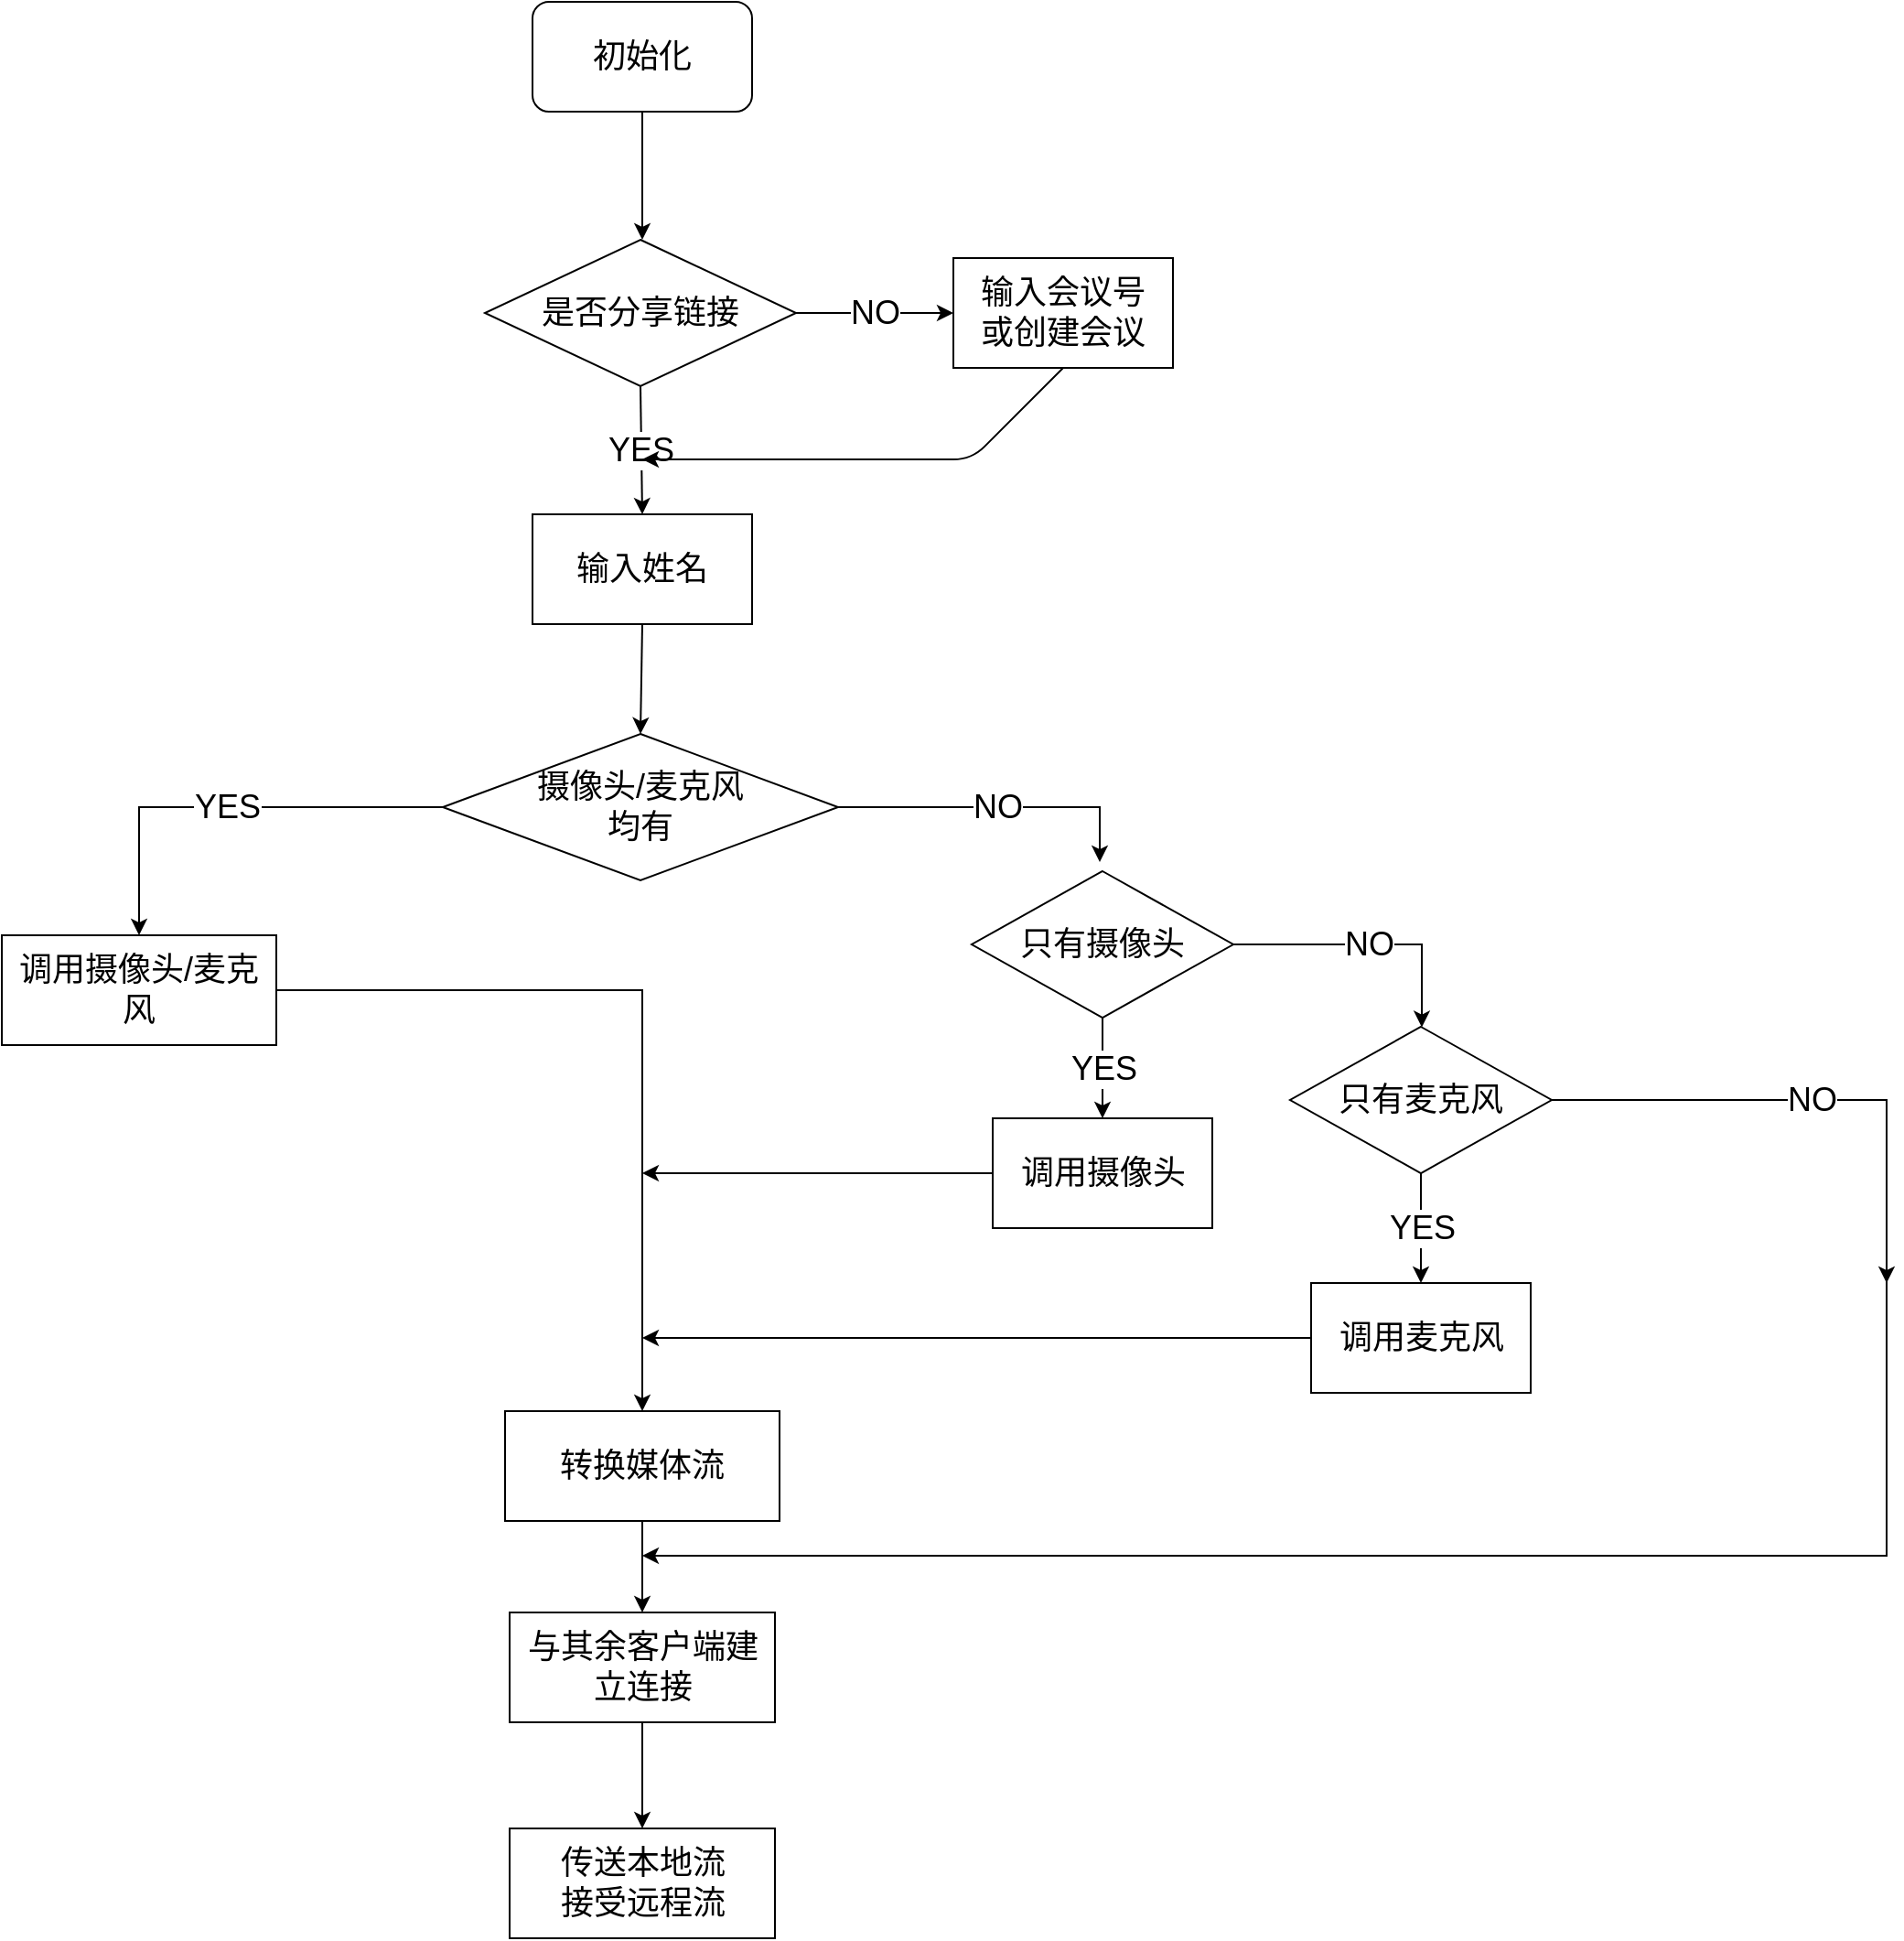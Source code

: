 <mxfile version="13.1.3">
    <diagram id="6hGFLwfOUW9BJ-s0fimq" name="Page-1">
        <mxGraphModel dx="1680" dy="464" grid="1" gridSize="10" guides="1" tooltips="1" connect="1" arrows="1" fold="1" page="1" pageScale="1" pageWidth="827" pageHeight="1169" math="0" shadow="0">
            <root>
                <mxCell id="0"/>
                <mxCell id="1" parent="0"/>
                <mxCell id="2" value="初始化" style="rounded=1;whiteSpace=wrap;html=1;fontStyle=0;fontSize=18;" vertex="1" parent="1">
                    <mxGeometry x="270" y="30" width="120" height="60" as="geometry"/>
                </mxCell>
                <mxCell id="4" value="" style="endArrow=classic;html=1;fontSize=18;exitX=0.5;exitY=1;exitDx=0;exitDy=0;" edge="1" parent="1" source="2">
                    <mxGeometry width="50" height="50" relative="1" as="geometry">
                        <mxPoint x="390" y="310" as="sourcePoint"/>
                        <mxPoint x="330" y="160" as="targetPoint"/>
                    </mxGeometry>
                </mxCell>
                <mxCell id="8" value="是否分享链接" style="rhombus;whiteSpace=wrap;html=1;fontSize=18;" vertex="1" parent="1">
                    <mxGeometry x="244" y="160" width="170" height="80" as="geometry"/>
                </mxCell>
                <mxCell id="9" value="NO" style="endArrow=classic;html=1;fontSize=18;exitX=1;exitY=0.5;exitDx=0;exitDy=0;" edge="1" parent="1" source="8" target="10">
                    <mxGeometry width="50" height="50" relative="1" as="geometry">
                        <mxPoint x="390" y="310" as="sourcePoint"/>
                        <mxPoint x="510" y="200" as="targetPoint"/>
                    </mxGeometry>
                </mxCell>
                <mxCell id="10" value="输入会议号&lt;br style=&quot;font-size: 18px;&quot;&gt;或创建会议" style="rounded=0;whiteSpace=wrap;html=1;fontSize=18;" vertex="1" parent="1">
                    <mxGeometry x="500" y="170" width="120" height="60" as="geometry"/>
                </mxCell>
                <mxCell id="11" value="输入姓名" style="rounded=0;whiteSpace=wrap;html=1;fontSize=18;" vertex="1" parent="1">
                    <mxGeometry x="270" y="310" width="120" height="60" as="geometry"/>
                </mxCell>
                <mxCell id="12" value="YES" style="endArrow=classic;html=1;fontSize=18;exitX=0.5;exitY=1;exitDx=0;exitDy=0;entryX=0.5;entryY=0;entryDx=0;entryDy=0;" edge="1" parent="1" source="8" target="11">
                    <mxGeometry width="50" height="50" relative="1" as="geometry">
                        <mxPoint x="329" y="300" as="sourcePoint"/>
                        <mxPoint x="450" y="290" as="targetPoint"/>
                    </mxGeometry>
                </mxCell>
                <mxCell id="13" value="" style="endArrow=classic;html=1;fontSize=18;exitX=0.5;exitY=1;exitDx=0;exitDy=0;" edge="1" parent="1" source="10">
                    <mxGeometry width="50" height="50" relative="1" as="geometry">
                        <mxPoint x="510" y="270" as="sourcePoint"/>
                        <mxPoint x="330" y="280" as="targetPoint"/>
                        <Array as="points">
                            <mxPoint x="510" y="280"/>
                        </Array>
                    </mxGeometry>
                </mxCell>
                <mxCell id="14" value="" style="endArrow=classic;html=1;fontSize=18;exitX=0.5;exitY=1;exitDx=0;exitDy=0;entryX=0.5;entryY=0;entryDx=0;entryDy=0;" edge="1" parent="1" source="11" target="15">
                    <mxGeometry width="50" height="50" relative="1" as="geometry">
                        <mxPoint x="390" y="550" as="sourcePoint"/>
                        <mxPoint x="330" y="460" as="targetPoint"/>
                    </mxGeometry>
                </mxCell>
                <mxCell id="22" value="YES" style="edgeStyle=orthogonalEdgeStyle;rounded=0;orthogonalLoop=1;jettySize=auto;html=1;fontSize=18;" edge="1" parent="1" source="15" target="16">
                    <mxGeometry relative="1" as="geometry"/>
                </mxCell>
                <mxCell id="24" value="NO" style="edgeStyle=orthogonalEdgeStyle;rounded=0;orthogonalLoop=1;jettySize=auto;html=1;fontSize=18;" edge="1" parent="1" source="15">
                    <mxGeometry relative="1" as="geometry">
                        <mxPoint x="580" y="500" as="targetPoint"/>
                        <Array as="points">
                            <mxPoint x="580" y="470"/>
                        </Array>
                    </mxGeometry>
                </mxCell>
                <mxCell id="15" value="摄像头/麦克风&lt;br&gt;均有" style="rhombus;whiteSpace=wrap;html=1;fontSize=18;" vertex="1" parent="1">
                    <mxGeometry x="221" y="430" width="216" height="80" as="geometry"/>
                </mxCell>
                <mxCell id="29" value="NO" style="edgeStyle=orthogonalEdgeStyle;rounded=0;orthogonalLoop=1;jettySize=auto;html=1;fontSize=18;" edge="1" parent="1" source="23" target="28">
                    <mxGeometry relative="1" as="geometry">
                        <Array as="points">
                            <mxPoint x="756" y="545"/>
                        </Array>
                    </mxGeometry>
                </mxCell>
                <mxCell id="36" value="YES" style="edgeStyle=orthogonalEdgeStyle;rounded=0;orthogonalLoop=1;jettySize=auto;html=1;fontSize=18;" edge="1" parent="1" source="23" target="34">
                    <mxGeometry relative="1" as="geometry"/>
                </mxCell>
                <mxCell id="23" value="只有摄像头" style="rhombus;whiteSpace=wrap;html=1;fontSize=18;" vertex="1" parent="1">
                    <mxGeometry x="510" y="505" width="143" height="80" as="geometry"/>
                </mxCell>
                <mxCell id="37" value="YES" style="edgeStyle=orthogonalEdgeStyle;rounded=0;orthogonalLoop=1;jettySize=auto;html=1;fontSize=18;" edge="1" parent="1" source="28" target="35">
                    <mxGeometry relative="1" as="geometry"/>
                </mxCell>
                <mxCell id="45" value="NO" style="edgeStyle=orthogonalEdgeStyle;rounded=0;orthogonalLoop=1;jettySize=auto;html=1;fontSize=18;" edge="1" parent="1" source="28">
                    <mxGeometry relative="1" as="geometry">
                        <mxPoint x="1010" y="730" as="targetPoint"/>
                        <Array as="points">
                            <mxPoint x="1010" y="630"/>
                        </Array>
                    </mxGeometry>
                </mxCell>
                <mxCell id="28" value="只有麦克风" style="rhombus;whiteSpace=wrap;html=1;fontSize=18;" vertex="1" parent="1">
                    <mxGeometry x="684" y="590" width="143" height="80" as="geometry"/>
                </mxCell>
                <mxCell id="41" value="" style="edgeStyle=orthogonalEdgeStyle;rounded=0;orthogonalLoop=1;jettySize=auto;html=1;fontSize=18;" edge="1" parent="1" source="16" target="40">
                    <mxGeometry relative="1" as="geometry"/>
                </mxCell>
                <mxCell id="16" value="调用摄像头/麦克风" style="rounded=0;whiteSpace=wrap;html=1;fontSize=18;" vertex="1" parent="1">
                    <mxGeometry x="-20" y="540" width="150" height="60" as="geometry"/>
                </mxCell>
                <mxCell id="47" value="" style="edgeStyle=orthogonalEdgeStyle;rounded=0;orthogonalLoop=1;jettySize=auto;html=1;fontSize=18;" edge="1" parent="1" source="40" target="46">
                    <mxGeometry relative="1" as="geometry"/>
                </mxCell>
                <mxCell id="40" value="转换媒体流" style="rounded=0;whiteSpace=wrap;html=1;fontSize=18;" vertex="1" parent="1">
                    <mxGeometry x="255" y="800" width="150" height="60" as="geometry"/>
                </mxCell>
                <mxCell id="42" style="edgeStyle=orthogonalEdgeStyle;rounded=0;orthogonalLoop=1;jettySize=auto;html=1;fontSize=18;" edge="1" parent="1" source="34">
                    <mxGeometry relative="1" as="geometry">
                        <mxPoint x="330" y="670" as="targetPoint"/>
                    </mxGeometry>
                </mxCell>
                <mxCell id="34" value="调用摄像头" style="rounded=0;whiteSpace=wrap;html=1;fontSize=18;" vertex="1" parent="1">
                    <mxGeometry x="521.5" y="640" width="120" height="60" as="geometry"/>
                </mxCell>
                <mxCell id="43" style="edgeStyle=orthogonalEdgeStyle;rounded=0;orthogonalLoop=1;jettySize=auto;html=1;fontSize=18;" edge="1" parent="1" source="35">
                    <mxGeometry relative="1" as="geometry">
                        <mxPoint x="330" y="760" as="targetPoint"/>
                    </mxGeometry>
                </mxCell>
                <mxCell id="35" value="调用麦克风" style="rounded=0;whiteSpace=wrap;html=1;fontSize=18;" vertex="1" parent="1">
                    <mxGeometry x="695.5" y="730" width="120" height="60" as="geometry"/>
                </mxCell>
                <mxCell id="48" style="edgeStyle=orthogonalEdgeStyle;rounded=0;orthogonalLoop=1;jettySize=auto;html=1;fontSize=18;" edge="1" parent="1">
                    <mxGeometry relative="1" as="geometry">
                        <mxPoint x="330" y="879" as="targetPoint"/>
                        <mxPoint x="1010" y="709" as="sourcePoint"/>
                        <Array as="points">
                            <mxPoint x="1010" y="879"/>
                        </Array>
                    </mxGeometry>
                </mxCell>
                <mxCell id="50" value="" style="edgeStyle=orthogonalEdgeStyle;rounded=0;orthogonalLoop=1;jettySize=auto;html=1;fontSize=18;" edge="1" parent="1" source="46" target="49">
                    <mxGeometry relative="1" as="geometry"/>
                </mxCell>
                <mxCell id="46" value="与其余客户端建立连接" style="rounded=0;whiteSpace=wrap;html=1;fontSize=18;" vertex="1" parent="1">
                    <mxGeometry x="257.5" y="910" width="145" height="60" as="geometry"/>
                </mxCell>
                <mxCell id="49" value="传送本地流&lt;br&gt;接受远程流" style="rounded=0;whiteSpace=wrap;html=1;fontSize=18;" vertex="1" parent="1">
                    <mxGeometry x="257.5" y="1028" width="145" height="60" as="geometry"/>
                </mxCell>
            </root>
        </mxGraphModel>
    </diagram>
</mxfile>